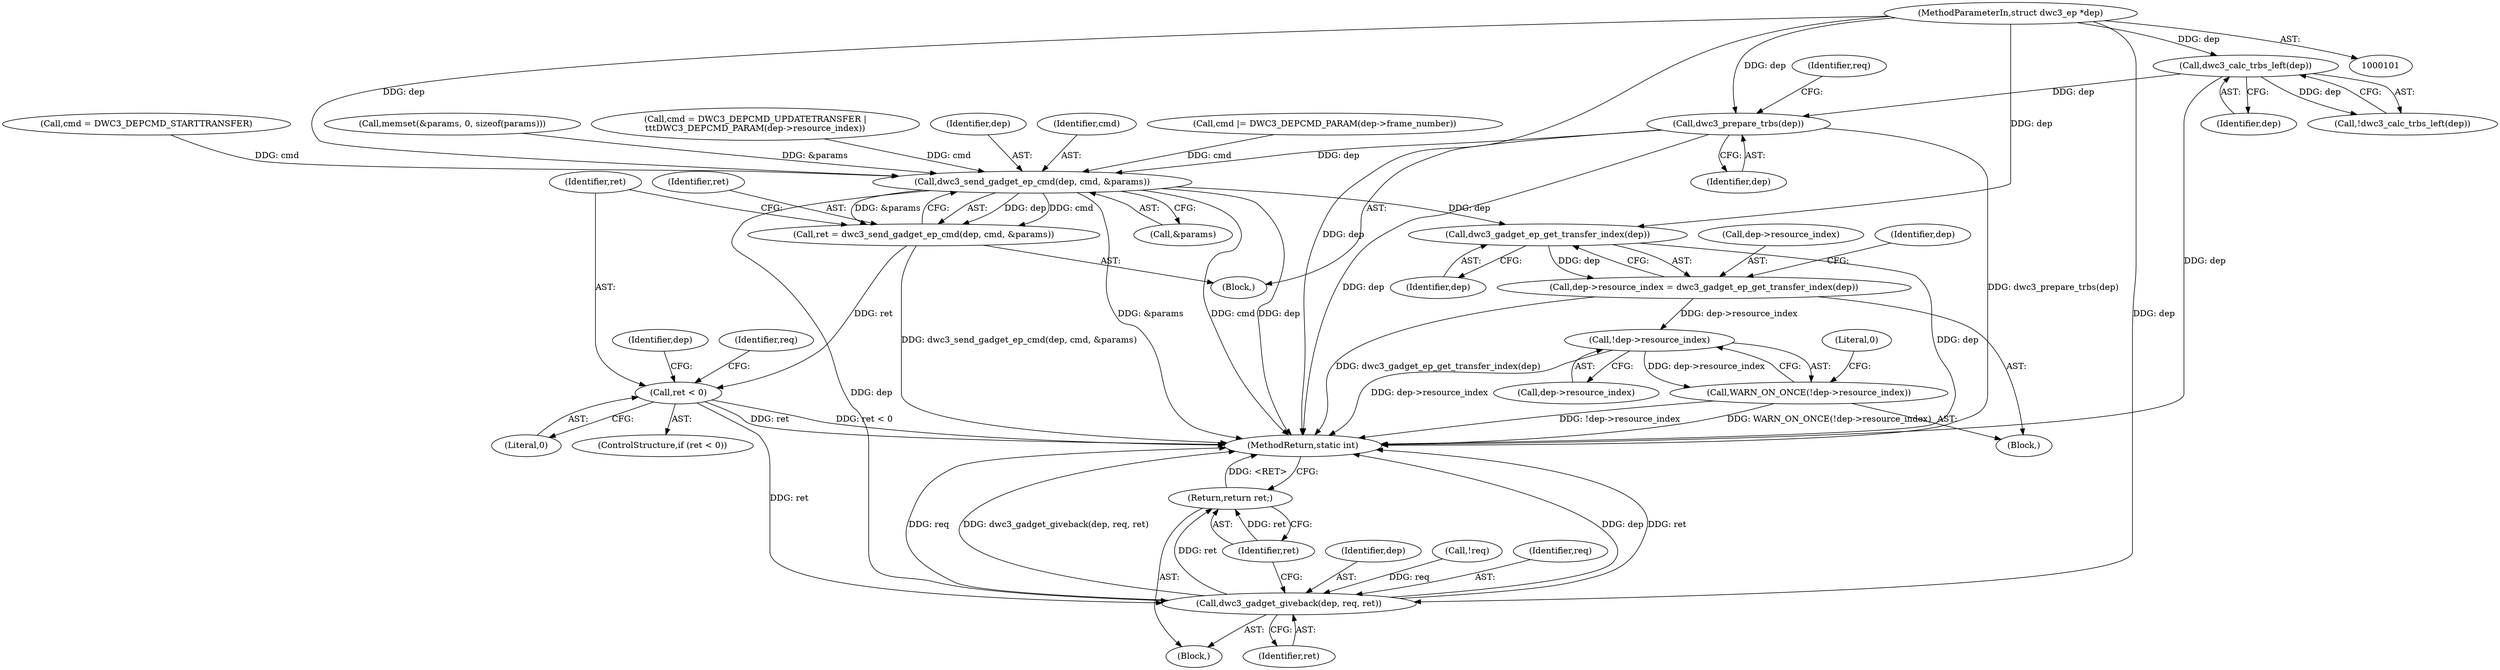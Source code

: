 digraph "0_linux_c91815b596245fd7da349ecc43c8def670d2269e@pointer" {
"1000123" [label="(Call,dwc3_prepare_trbs(dep))"];
"1000111" [label="(Call,dwc3_calc_trbs_left(dep))"];
"1000102" [label="(MethodParameterIn,struct dwc3_ep *dep)"];
"1000196" [label="(Call,dwc3_send_gadget_ep_cmd(dep, cmd, &params))"];
"1000194" [label="(Call,ret = dwc3_send_gadget_ep_cmd(dep, cmd, &params))"];
"1000202" [label="(Call,ret < 0)"];
"1000221" [label="(Call,dwc3_gadget_giveback(dep, req, ret))"];
"1000225" [label="(Return,return ret;)"];
"1000239" [label="(Call,dwc3_gadget_ep_get_transfer_index(dep))"];
"1000235" [label="(Call,dep->resource_index = dwc3_gadget_ep_get_transfer_index(dep))"];
"1000242" [label="(Call,!dep->resource_index)"];
"1000241" [label="(Call,WARN_ON_ONCE(!dep->resource_index))"];
"1000226" [label="(Identifier,ret)"];
"1000236" [label="(Call,dep->resource_index)"];
"1000143" [label="(Call,memset(&params, 0, sizeof(params)))"];
"1000186" [label="(Call,cmd = DWC3_DEPCMD_UPDATETRANSFER |\n\t\t\tDWC3_DEPCMD_PARAM(dep->resource_index))"];
"1000222" [label="(Identifier,dep)"];
"1000208" [label="(Identifier,req)"];
"1000205" [label="(Block,)"];
"1000133" [label="(Call,!req)"];
"1000235" [label="(Call,dep->resource_index = dwc3_gadget_ep_get_transfer_index(dep))"];
"1000247" [label="(Literal,0)"];
"1000110" [label="(Call,!dwc3_calc_trbs_left(dep))"];
"1000194" [label="(Call,ret = dwc3_send_gadget_ep_cmd(dep, cmd, &params))"];
"1000244" [label="(Identifier,dep)"];
"1000241" [label="(Call,WARN_ON_ONCE(!dep->resource_index))"];
"1000103" [label="(Block,)"];
"1000248" [label="(MethodReturn,static int)"];
"1000102" [label="(MethodParameterIn,struct dwc3_ep *dep)"];
"1000221" [label="(Call,dwc3_gadget_giveback(dep, req, ret))"];
"1000111" [label="(Call,dwc3_calc_trbs_left(dep))"];
"1000112" [label="(Identifier,dep)"];
"1000204" [label="(Literal,0)"];
"1000203" [label="(Identifier,ret)"];
"1000243" [label="(Call,dep->resource_index)"];
"1000229" [label="(Identifier,dep)"];
"1000225" [label="(Return,return ret;)"];
"1000197" [label="(Identifier,dep)"];
"1000223" [label="(Identifier,req)"];
"1000198" [label="(Identifier,cmd)"];
"1000195" [label="(Identifier,ret)"];
"1000239" [label="(Call,dwc3_gadget_ep_get_transfer_index(dep))"];
"1000242" [label="(Call,!dep->resource_index)"];
"1000126" [label="(Identifier,req)"];
"1000178" [label="(Call,cmd |= DWC3_DEPCMD_PARAM(dep->frame_number))"];
"1000123" [label="(Call,dwc3_prepare_trbs(dep))"];
"1000196" [label="(Call,dwc3_send_gadget_ep_cmd(dep, cmd, &params))"];
"1000199" [label="(Call,&params)"];
"1000234" [label="(Block,)"];
"1000124" [label="(Identifier,dep)"];
"1000240" [label="(Identifier,dep)"];
"1000168" [label="(Call,cmd = DWC3_DEPCMD_STARTTRANSFER)"];
"1000202" [label="(Call,ret < 0)"];
"1000224" [label="(Identifier,ret)"];
"1000201" [label="(ControlStructure,if (ret < 0))"];
"1000123" -> "1000103"  [label="AST: "];
"1000123" -> "1000124"  [label="CFG: "];
"1000124" -> "1000123"  [label="AST: "];
"1000126" -> "1000123"  [label="CFG: "];
"1000123" -> "1000248"  [label="DDG: dwc3_prepare_trbs(dep)"];
"1000123" -> "1000248"  [label="DDG: dep"];
"1000111" -> "1000123"  [label="DDG: dep"];
"1000102" -> "1000123"  [label="DDG: dep"];
"1000123" -> "1000196"  [label="DDG: dep"];
"1000111" -> "1000110"  [label="AST: "];
"1000111" -> "1000112"  [label="CFG: "];
"1000112" -> "1000111"  [label="AST: "];
"1000110" -> "1000111"  [label="CFG: "];
"1000111" -> "1000248"  [label="DDG: dep"];
"1000111" -> "1000110"  [label="DDG: dep"];
"1000102" -> "1000111"  [label="DDG: dep"];
"1000102" -> "1000101"  [label="AST: "];
"1000102" -> "1000248"  [label="DDG: dep"];
"1000102" -> "1000196"  [label="DDG: dep"];
"1000102" -> "1000221"  [label="DDG: dep"];
"1000102" -> "1000239"  [label="DDG: dep"];
"1000196" -> "1000194"  [label="AST: "];
"1000196" -> "1000199"  [label="CFG: "];
"1000197" -> "1000196"  [label="AST: "];
"1000198" -> "1000196"  [label="AST: "];
"1000199" -> "1000196"  [label="AST: "];
"1000194" -> "1000196"  [label="CFG: "];
"1000196" -> "1000248"  [label="DDG: dep"];
"1000196" -> "1000248"  [label="DDG: &params"];
"1000196" -> "1000248"  [label="DDG: cmd"];
"1000196" -> "1000194"  [label="DDG: dep"];
"1000196" -> "1000194"  [label="DDG: cmd"];
"1000196" -> "1000194"  [label="DDG: &params"];
"1000186" -> "1000196"  [label="DDG: cmd"];
"1000168" -> "1000196"  [label="DDG: cmd"];
"1000178" -> "1000196"  [label="DDG: cmd"];
"1000143" -> "1000196"  [label="DDG: &params"];
"1000196" -> "1000221"  [label="DDG: dep"];
"1000196" -> "1000239"  [label="DDG: dep"];
"1000194" -> "1000103"  [label="AST: "];
"1000195" -> "1000194"  [label="AST: "];
"1000203" -> "1000194"  [label="CFG: "];
"1000194" -> "1000248"  [label="DDG: dwc3_send_gadget_ep_cmd(dep, cmd, &params)"];
"1000194" -> "1000202"  [label="DDG: ret"];
"1000202" -> "1000201"  [label="AST: "];
"1000202" -> "1000204"  [label="CFG: "];
"1000203" -> "1000202"  [label="AST: "];
"1000204" -> "1000202"  [label="AST: "];
"1000208" -> "1000202"  [label="CFG: "];
"1000229" -> "1000202"  [label="CFG: "];
"1000202" -> "1000248"  [label="DDG: ret"];
"1000202" -> "1000248"  [label="DDG: ret < 0"];
"1000202" -> "1000221"  [label="DDG: ret"];
"1000221" -> "1000205"  [label="AST: "];
"1000221" -> "1000224"  [label="CFG: "];
"1000222" -> "1000221"  [label="AST: "];
"1000223" -> "1000221"  [label="AST: "];
"1000224" -> "1000221"  [label="AST: "];
"1000226" -> "1000221"  [label="CFG: "];
"1000221" -> "1000248"  [label="DDG: req"];
"1000221" -> "1000248"  [label="DDG: dwc3_gadget_giveback(dep, req, ret)"];
"1000221" -> "1000248"  [label="DDG: dep"];
"1000221" -> "1000248"  [label="DDG: ret"];
"1000133" -> "1000221"  [label="DDG: req"];
"1000221" -> "1000225"  [label="DDG: ret"];
"1000225" -> "1000205"  [label="AST: "];
"1000225" -> "1000226"  [label="CFG: "];
"1000226" -> "1000225"  [label="AST: "];
"1000248" -> "1000225"  [label="CFG: "];
"1000225" -> "1000248"  [label="DDG: <RET>"];
"1000226" -> "1000225"  [label="DDG: ret"];
"1000239" -> "1000235"  [label="AST: "];
"1000239" -> "1000240"  [label="CFG: "];
"1000240" -> "1000239"  [label="AST: "];
"1000235" -> "1000239"  [label="CFG: "];
"1000239" -> "1000248"  [label="DDG: dep"];
"1000239" -> "1000235"  [label="DDG: dep"];
"1000235" -> "1000234"  [label="AST: "];
"1000236" -> "1000235"  [label="AST: "];
"1000244" -> "1000235"  [label="CFG: "];
"1000235" -> "1000248"  [label="DDG: dwc3_gadget_ep_get_transfer_index(dep)"];
"1000235" -> "1000242"  [label="DDG: dep->resource_index"];
"1000242" -> "1000241"  [label="AST: "];
"1000242" -> "1000243"  [label="CFG: "];
"1000243" -> "1000242"  [label="AST: "];
"1000241" -> "1000242"  [label="CFG: "];
"1000242" -> "1000248"  [label="DDG: dep->resource_index"];
"1000242" -> "1000241"  [label="DDG: dep->resource_index"];
"1000241" -> "1000234"  [label="AST: "];
"1000247" -> "1000241"  [label="CFG: "];
"1000241" -> "1000248"  [label="DDG: !dep->resource_index"];
"1000241" -> "1000248"  [label="DDG: WARN_ON_ONCE(!dep->resource_index)"];
}
